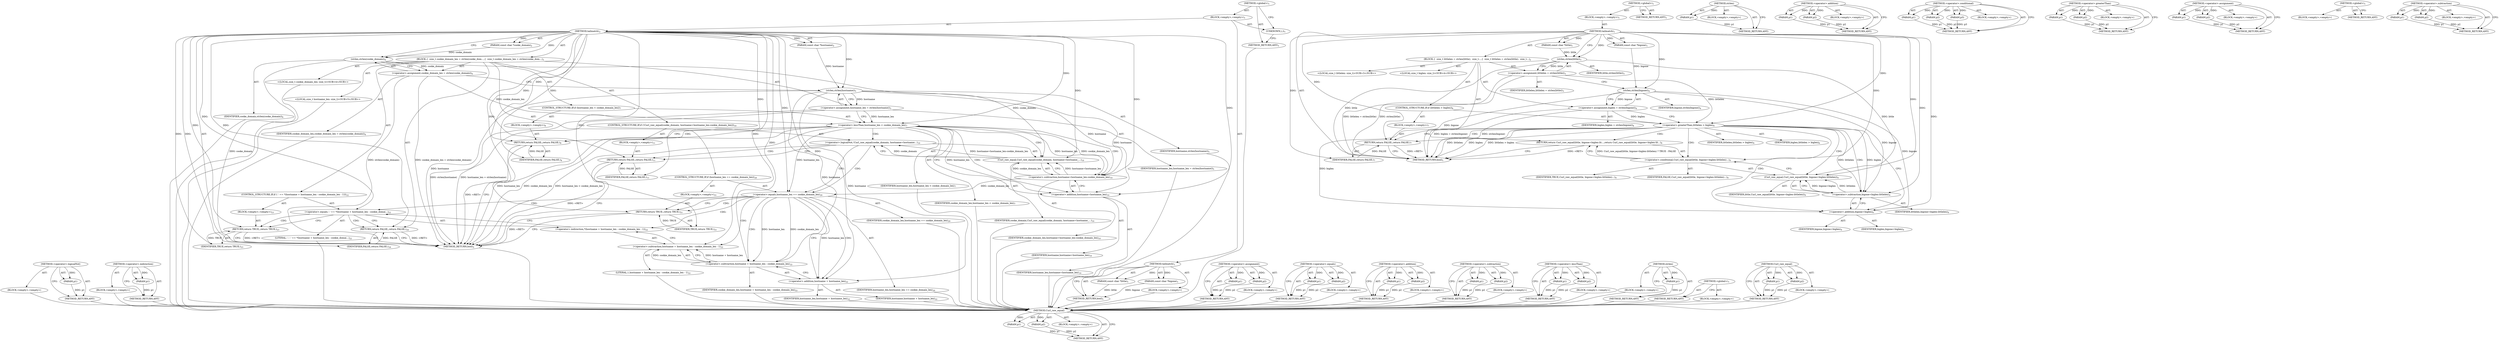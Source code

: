digraph "Curl_raw_equal" {
vulnerable_81 [label=<(METHOD,Curl_raw_equal)>];
vulnerable_82 [label=<(PARAM,p1)>];
vulnerable_83 [label=<(PARAM,p2)>];
vulnerable_84 [label=<(BLOCK,&lt;empty&gt;,&lt;empty&gt;)>];
vulnerable_85 [label=<(METHOD_RETURN,ANY)>];
vulnerable_6 [label=<(METHOD,&lt;global&gt;)<SUB>1</SUB>>];
vulnerable_7 [label=<(BLOCK,&lt;empty&gt;,&lt;empty&gt;)<SUB>1</SUB>>];
vulnerable_8 [label=<(METHOD,tailmatch)<SUB>1</SUB>>];
vulnerable_9 [label=<(PARAM,const char *little)<SUB>1</SUB>>];
vulnerable_10 [label=<(PARAM,const char *bigone)<SUB>1</SUB>>];
vulnerable_11 [label=<(BLOCK,{
  size_t littlelen = strlen(little);
  size_t...,{
  size_t littlelen = strlen(little);
  size_t...)<SUB>2</SUB>>];
vulnerable_12 [label="<(LOCAL,size_t littlelen: size_t)<SUB>3</SUB>>"];
vulnerable_13 [label=<(&lt;operator&gt;.assignment,littlelen = strlen(little))<SUB>3</SUB>>];
vulnerable_14 [label=<(IDENTIFIER,littlelen,littlelen = strlen(little))<SUB>3</SUB>>];
vulnerable_15 [label=<(strlen,strlen(little))<SUB>3</SUB>>];
vulnerable_16 [label=<(IDENTIFIER,little,strlen(little))<SUB>3</SUB>>];
vulnerable_17 [label="<(LOCAL,size_t biglen: size_t)<SUB>4</SUB>>"];
vulnerable_18 [label=<(&lt;operator&gt;.assignment,biglen = strlen(bigone))<SUB>4</SUB>>];
vulnerable_19 [label=<(IDENTIFIER,biglen,biglen = strlen(bigone))<SUB>4</SUB>>];
vulnerable_20 [label=<(strlen,strlen(bigone))<SUB>4</SUB>>];
vulnerable_21 [label=<(IDENTIFIER,bigone,strlen(bigone))<SUB>4</SUB>>];
vulnerable_22 [label=<(CONTROL_STRUCTURE,IF,if (littlelen &gt; biglen))<SUB>6</SUB>>];
vulnerable_23 [label=<(&lt;operator&gt;.greaterThan,littlelen &gt; biglen)<SUB>6</SUB>>];
vulnerable_24 [label=<(IDENTIFIER,littlelen,littlelen &gt; biglen)<SUB>6</SUB>>];
vulnerable_25 [label=<(IDENTIFIER,biglen,littlelen &gt; biglen)<SUB>6</SUB>>];
vulnerable_26 [label=<(BLOCK,&lt;empty&gt;,&lt;empty&gt;)<SUB>7</SUB>>];
vulnerable_27 [label=<(RETURN,return FALSE;,return FALSE;)<SUB>7</SUB>>];
vulnerable_28 [label=<(IDENTIFIER,FALSE,return FALSE;)<SUB>7</SUB>>];
vulnerable_29 [label=<(RETURN,return Curl_raw_equal(little, bigone+biglen-lit...,return Curl_raw_equal(little, bigone+biglen-lit...)<SUB>9</SUB>>];
vulnerable_30 [label=<(&lt;operator&gt;.conditional,Curl_raw_equal(little, bigone+biglen-littlelen)...)<SUB>9</SUB>>];
vulnerable_31 [label=<(Curl_raw_equal,Curl_raw_equal(little, bigone+biglen-littlelen))<SUB>9</SUB>>];
vulnerable_32 [label=<(IDENTIFIER,little,Curl_raw_equal(little, bigone+biglen-littlelen))<SUB>9</SUB>>];
vulnerable_33 [label=<(&lt;operator&gt;.subtraction,bigone+biglen-littlelen)<SUB>9</SUB>>];
vulnerable_34 [label=<(&lt;operator&gt;.addition,bigone+biglen)<SUB>9</SUB>>];
vulnerable_35 [label=<(IDENTIFIER,bigone,bigone+biglen)<SUB>9</SUB>>];
vulnerable_36 [label=<(IDENTIFIER,biglen,bigone+biglen)<SUB>9</SUB>>];
vulnerable_37 [label=<(IDENTIFIER,littlelen,bigone+biglen-littlelen)<SUB>9</SUB>>];
vulnerable_38 [label=<(IDENTIFIER,TRUE,Curl_raw_equal(little, bigone+biglen-littlelen)...)<SUB>9</SUB>>];
vulnerable_39 [label=<(IDENTIFIER,FALSE,Curl_raw_equal(little, bigone+biglen-littlelen)...)<SUB>9</SUB>>];
vulnerable_40 [label=<(METHOD_RETURN,bool)<SUB>1</SUB>>];
vulnerable_42 [label=<(METHOD_RETURN,ANY)<SUB>1</SUB>>];
vulnerable_66 [label=<(METHOD,strlen)>];
vulnerable_67 [label=<(PARAM,p1)>];
vulnerable_68 [label=<(BLOCK,&lt;empty&gt;,&lt;empty&gt;)>];
vulnerable_69 [label=<(METHOD_RETURN,ANY)>];
vulnerable_91 [label=<(METHOD,&lt;operator&gt;.addition)>];
vulnerable_92 [label=<(PARAM,p1)>];
vulnerable_93 [label=<(PARAM,p2)>];
vulnerable_94 [label=<(BLOCK,&lt;empty&gt;,&lt;empty&gt;)>];
vulnerable_95 [label=<(METHOD_RETURN,ANY)>];
vulnerable_75 [label=<(METHOD,&lt;operator&gt;.conditional)>];
vulnerable_76 [label=<(PARAM,p1)>];
vulnerable_77 [label=<(PARAM,p2)>];
vulnerable_78 [label=<(PARAM,p3)>];
vulnerable_79 [label=<(BLOCK,&lt;empty&gt;,&lt;empty&gt;)>];
vulnerable_80 [label=<(METHOD_RETURN,ANY)>];
vulnerable_70 [label=<(METHOD,&lt;operator&gt;.greaterThan)>];
vulnerable_71 [label=<(PARAM,p1)>];
vulnerable_72 [label=<(PARAM,p2)>];
vulnerable_73 [label=<(BLOCK,&lt;empty&gt;,&lt;empty&gt;)>];
vulnerable_74 [label=<(METHOD_RETURN,ANY)>];
vulnerable_61 [label=<(METHOD,&lt;operator&gt;.assignment)>];
vulnerable_62 [label=<(PARAM,p1)>];
vulnerable_63 [label=<(PARAM,p2)>];
vulnerable_64 [label=<(BLOCK,&lt;empty&gt;,&lt;empty&gt;)>];
vulnerable_65 [label=<(METHOD_RETURN,ANY)>];
vulnerable_55 [label=<(METHOD,&lt;global&gt;)<SUB>1</SUB>>];
vulnerable_56 [label=<(BLOCK,&lt;empty&gt;,&lt;empty&gt;)>];
vulnerable_57 [label=<(METHOD_RETURN,ANY)>];
vulnerable_86 [label=<(METHOD,&lt;operator&gt;.subtraction)>];
vulnerable_87 [label=<(PARAM,p1)>];
vulnerable_88 [label=<(PARAM,p2)>];
vulnerable_89 [label=<(BLOCK,&lt;empty&gt;,&lt;empty&gt;)>];
vulnerable_90 [label=<(METHOD_RETURN,ANY)>];
fixed_110 [label=<(METHOD,&lt;operator&gt;.logicalNot)>];
fixed_111 [label=<(PARAM,p1)>];
fixed_112 [label=<(BLOCK,&lt;empty&gt;,&lt;empty&gt;)>];
fixed_113 [label=<(METHOD_RETURN,ANY)>];
fixed_134 [label=<(METHOD,&lt;operator&gt;.indirection)>];
fixed_135 [label=<(PARAM,p1)>];
fixed_136 [label=<(BLOCK,&lt;empty&gt;,&lt;empty&gt;)>];
fixed_137 [label=<(METHOD_RETURN,ANY)>];
fixed_6 [label=<(METHOD,&lt;global&gt;)<SUB>1</SUB>>];
fixed_7 [label=<(BLOCK,&lt;empty&gt;,&lt;empty&gt;)<SUB>1</SUB>>];
fixed_8 [label=<(METHOD,tailmatch)<SUB>1</SUB>>];
fixed_9 [label=<(PARAM,const char *little)<SUB>1</SUB>>];
fixed_10 [label=<(PARAM,const char *bigone)<SUB>1</SUB>>];
fixed_11 [label=<(BLOCK,&lt;empty&gt;,&lt;empty&gt;)>];
fixed_12 [label=<(METHOD_RETURN,bool)<SUB>1</SUB>>];
fixed_14 [label=<(UNKNOWN,),))<SUB>1</SUB>>];
fixed_15 [label=<(METHOD,tailmatch)<SUB>2</SUB>>];
fixed_16 [label=<(PARAM,const char *cooke_domain)<SUB>2</SUB>>];
fixed_17 [label=<(PARAM,const char *hostname)<SUB>2</SUB>>];
fixed_18 [label=<(BLOCK,{
  size_t cookie_domain_len = strlen(cooke_dom...,{
  size_t cookie_domain_len = strlen(cooke_dom...)<SUB>3</SUB>>];
fixed_19 [label="<(LOCAL,size_t cookie_domain_len: size_t)<SUB>4</SUB>>"];
fixed_20 [label=<(&lt;operator&gt;.assignment,cookie_domain_len = strlen(cooke_domain))<SUB>4</SUB>>];
fixed_21 [label=<(IDENTIFIER,cookie_domain_len,cookie_domain_len = strlen(cooke_domain))<SUB>4</SUB>>];
fixed_22 [label=<(strlen,strlen(cooke_domain))<SUB>4</SUB>>];
fixed_23 [label=<(IDENTIFIER,cooke_domain,strlen(cooke_domain))<SUB>4</SUB>>];
fixed_24 [label="<(LOCAL,size_t hostname_len: size_t)<SUB>5</SUB>>"];
fixed_25 [label=<(&lt;operator&gt;.assignment,hostname_len = strlen(hostname))<SUB>5</SUB>>];
fixed_26 [label=<(IDENTIFIER,hostname_len,hostname_len = strlen(hostname))<SUB>5</SUB>>];
fixed_27 [label=<(strlen,strlen(hostname))<SUB>5</SUB>>];
fixed_28 [label=<(IDENTIFIER,hostname,strlen(hostname))<SUB>5</SUB>>];
fixed_29 [label=<(CONTROL_STRUCTURE,IF,if (hostname_len &lt; cookie_domain_len))<SUB>7</SUB>>];
fixed_30 [label=<(&lt;operator&gt;.lessThan,hostname_len &lt; cookie_domain_len)<SUB>7</SUB>>];
fixed_31 [label=<(IDENTIFIER,hostname_len,hostname_len &lt; cookie_domain_len)<SUB>7</SUB>>];
fixed_32 [label=<(IDENTIFIER,cookie_domain_len,hostname_len &lt; cookie_domain_len)<SUB>7</SUB>>];
fixed_33 [label=<(BLOCK,&lt;empty&gt;,&lt;empty&gt;)<SUB>8</SUB>>];
fixed_34 [label=<(RETURN,return FALSE;,return FALSE;)<SUB>8</SUB>>];
fixed_35 [label=<(IDENTIFIER,FALSE,return FALSE;)<SUB>8</SUB>>];
fixed_36 [label=<(CONTROL_STRUCTURE,IF,if (!Curl_raw_equal(cooke_domain, hostname+hostname_len-cookie_domain_len)))<SUB>10</SUB>>];
fixed_37 [label=<(&lt;operator&gt;.logicalNot,!Curl_raw_equal(cooke_domain, hostname+hostname...)<SUB>10</SUB>>];
fixed_38 [label=<(Curl_raw_equal,Curl_raw_equal(cooke_domain, hostname+hostname_...)<SUB>10</SUB>>];
fixed_39 [label=<(IDENTIFIER,cooke_domain,Curl_raw_equal(cooke_domain, hostname+hostname_...)<SUB>10</SUB>>];
fixed_40 [label=<(&lt;operator&gt;.subtraction,hostname+hostname_len-cookie_domain_len)<SUB>10</SUB>>];
fixed_41 [label=<(&lt;operator&gt;.addition,hostname+hostname_len)<SUB>10</SUB>>];
fixed_42 [label=<(IDENTIFIER,hostname,hostname+hostname_len)<SUB>10</SUB>>];
fixed_43 [label=<(IDENTIFIER,hostname_len,hostname+hostname_len)<SUB>10</SUB>>];
fixed_44 [label=<(IDENTIFIER,cookie_domain_len,hostname+hostname_len-cookie_domain_len)<SUB>10</SUB>>];
fixed_45 [label=<(BLOCK,&lt;empty&gt;,&lt;empty&gt;)<SUB>11</SUB>>];
fixed_46 [label=<(RETURN,return FALSE;,return FALSE;)<SUB>11</SUB>>];
fixed_47 [label=<(IDENTIFIER,FALSE,return FALSE;)<SUB>11</SUB>>];
fixed_48 [label=<(CONTROL_STRUCTURE,IF,if (hostname_len == cookie_domain_len))<SUB>20</SUB>>];
fixed_49 [label=<(&lt;operator&gt;.equals,hostname_len == cookie_domain_len)<SUB>20</SUB>>];
fixed_50 [label=<(IDENTIFIER,hostname_len,hostname_len == cookie_domain_len)<SUB>20</SUB>>];
fixed_51 [label=<(IDENTIFIER,cookie_domain_len,hostname_len == cookie_domain_len)<SUB>20</SUB>>];
fixed_52 [label=<(BLOCK,&lt;empty&gt;,&lt;empty&gt;)<SUB>21</SUB>>];
fixed_53 [label=<(RETURN,return TRUE;,return TRUE;)<SUB>21</SUB>>];
fixed_54 [label=<(IDENTIFIER,TRUE,return TRUE;)<SUB>21</SUB>>];
fixed_55 [label=<(CONTROL_STRUCTURE,IF,if ('.' == *(hostname + hostname_len - cookie_domain_len - 1)))<SUB>22</SUB>>];
fixed_56 [label=<(&lt;operator&gt;.equals,'.' == *(hostname + hostname_len - cookie_domai...)<SUB>22</SUB>>];
fixed_57 [label=<(LITERAL,'.','.' == *(hostname + hostname_len - cookie_domai...)<SUB>22</SUB>>];
fixed_58 [label=<(&lt;operator&gt;.indirection,*(hostname + hostname_len - cookie_domain_len - 1))<SUB>22</SUB>>];
fixed_59 [label=<(&lt;operator&gt;.subtraction,hostname + hostname_len - cookie_domain_len - 1)<SUB>22</SUB>>];
fixed_60 [label=<(&lt;operator&gt;.subtraction,hostname + hostname_len - cookie_domain_len)<SUB>22</SUB>>];
fixed_61 [label=<(&lt;operator&gt;.addition,hostname + hostname_len)<SUB>22</SUB>>];
fixed_62 [label=<(IDENTIFIER,hostname,hostname + hostname_len)<SUB>22</SUB>>];
fixed_63 [label=<(IDENTIFIER,hostname_len,hostname + hostname_len)<SUB>22</SUB>>];
fixed_64 [label=<(IDENTIFIER,cookie_domain_len,hostname + hostname_len - cookie_domain_len)<SUB>22</SUB>>];
fixed_65 [label=<(LITERAL,1,hostname + hostname_len - cookie_domain_len - 1)<SUB>22</SUB>>];
fixed_66 [label=<(BLOCK,&lt;empty&gt;,&lt;empty&gt;)<SUB>23</SUB>>];
fixed_67 [label=<(RETURN,return TRUE;,return TRUE;)<SUB>23</SUB>>];
fixed_68 [label=<(IDENTIFIER,TRUE,return TRUE;)<SUB>23</SUB>>];
fixed_69 [label=<(RETURN,return FALSE;,return FALSE;)<SUB>24</SUB>>];
fixed_70 [label=<(IDENTIFIER,FALSE,return FALSE;)<SUB>24</SUB>>];
fixed_71 [label=<(METHOD_RETURN,bool)<SUB>2</SUB>>];
fixed_73 [label=<(METHOD_RETURN,ANY)<SUB>1</SUB>>];
fixed_96 [label=<(METHOD,&lt;operator&gt;.assignment)>];
fixed_97 [label=<(PARAM,p1)>];
fixed_98 [label=<(PARAM,p2)>];
fixed_99 [label=<(BLOCK,&lt;empty&gt;,&lt;empty&gt;)>];
fixed_100 [label=<(METHOD_RETURN,ANY)>];
fixed_129 [label=<(METHOD,&lt;operator&gt;.equals)>];
fixed_130 [label=<(PARAM,p1)>];
fixed_131 [label=<(PARAM,p2)>];
fixed_132 [label=<(BLOCK,&lt;empty&gt;,&lt;empty&gt;)>];
fixed_133 [label=<(METHOD_RETURN,ANY)>];
fixed_124 [label=<(METHOD,&lt;operator&gt;.addition)>];
fixed_125 [label=<(PARAM,p1)>];
fixed_126 [label=<(PARAM,p2)>];
fixed_127 [label=<(BLOCK,&lt;empty&gt;,&lt;empty&gt;)>];
fixed_128 [label=<(METHOD_RETURN,ANY)>];
fixed_119 [label=<(METHOD,&lt;operator&gt;.subtraction)>];
fixed_120 [label=<(PARAM,p1)>];
fixed_121 [label=<(PARAM,p2)>];
fixed_122 [label=<(BLOCK,&lt;empty&gt;,&lt;empty&gt;)>];
fixed_123 [label=<(METHOD_RETURN,ANY)>];
fixed_105 [label=<(METHOD,&lt;operator&gt;.lessThan)>];
fixed_106 [label=<(PARAM,p1)>];
fixed_107 [label=<(PARAM,p2)>];
fixed_108 [label=<(BLOCK,&lt;empty&gt;,&lt;empty&gt;)>];
fixed_109 [label=<(METHOD_RETURN,ANY)>];
fixed_101 [label=<(METHOD,strlen)>];
fixed_102 [label=<(PARAM,p1)>];
fixed_103 [label=<(BLOCK,&lt;empty&gt;,&lt;empty&gt;)>];
fixed_104 [label=<(METHOD_RETURN,ANY)>];
fixed_90 [label=<(METHOD,&lt;global&gt;)<SUB>1</SUB>>];
fixed_91 [label=<(BLOCK,&lt;empty&gt;,&lt;empty&gt;)>];
fixed_92 [label=<(METHOD_RETURN,ANY)>];
fixed_114 [label=<(METHOD,Curl_raw_equal)>];
fixed_115 [label=<(PARAM,p1)>];
fixed_116 [label=<(PARAM,p2)>];
fixed_117 [label=<(BLOCK,&lt;empty&gt;,&lt;empty&gt;)>];
fixed_118 [label=<(METHOD_RETURN,ANY)>];
vulnerable_81 -> vulnerable_82  [key=0, label="AST: "];
vulnerable_81 -> vulnerable_82  [key=1, label="DDG: "];
vulnerable_81 -> vulnerable_84  [key=0, label="AST: "];
vulnerable_81 -> vulnerable_83  [key=0, label="AST: "];
vulnerable_81 -> vulnerable_83  [key=1, label="DDG: "];
vulnerable_81 -> vulnerable_85  [key=0, label="AST: "];
vulnerable_81 -> vulnerable_85  [key=1, label="CFG: "];
vulnerable_82 -> vulnerable_85  [key=0, label="DDG: p1"];
vulnerable_83 -> vulnerable_85  [key=0, label="DDG: p2"];
vulnerable_6 -> vulnerable_7  [key=0, label="AST: "];
vulnerable_6 -> vulnerable_42  [key=0, label="AST: "];
vulnerable_6 -> vulnerable_42  [key=1, label="CFG: "];
vulnerable_7 -> vulnerable_8  [key=0, label="AST: "];
vulnerable_8 -> vulnerable_9  [key=0, label="AST: "];
vulnerable_8 -> vulnerable_9  [key=1, label="DDG: "];
vulnerable_8 -> vulnerable_10  [key=0, label="AST: "];
vulnerable_8 -> vulnerable_10  [key=1, label="DDG: "];
vulnerable_8 -> vulnerable_11  [key=0, label="AST: "];
vulnerable_8 -> vulnerable_40  [key=0, label="AST: "];
vulnerable_8 -> vulnerable_15  [key=0, label="CFG: "];
vulnerable_8 -> vulnerable_15  [key=1, label="DDG: "];
vulnerable_8 -> vulnerable_30  [key=0, label="DDG: "];
vulnerable_8 -> vulnerable_20  [key=0, label="DDG: "];
vulnerable_8 -> vulnerable_23  [key=0, label="DDG: "];
vulnerable_8 -> vulnerable_27  [key=0, label="DDG: "];
vulnerable_8 -> vulnerable_28  [key=0, label="DDG: "];
vulnerable_8 -> vulnerable_31  [key=0, label="DDG: "];
vulnerable_8 -> vulnerable_33  [key=0, label="DDG: "];
vulnerable_8 -> vulnerable_34  [key=0, label="DDG: "];
vulnerable_9 -> vulnerable_15  [key=0, label="DDG: little"];
vulnerable_10 -> vulnerable_20  [key=0, label="DDG: bigone"];
vulnerable_11 -> vulnerable_12  [key=0, label="AST: "];
vulnerable_11 -> vulnerable_13  [key=0, label="AST: "];
vulnerable_11 -> vulnerable_17  [key=0, label="AST: "];
vulnerable_11 -> vulnerable_18  [key=0, label="AST: "];
vulnerable_11 -> vulnerable_22  [key=0, label="AST: "];
vulnerable_11 -> vulnerable_29  [key=0, label="AST: "];
vulnerable_13 -> vulnerable_14  [key=0, label="AST: "];
vulnerable_13 -> vulnerable_15  [key=0, label="AST: "];
vulnerable_13 -> vulnerable_20  [key=0, label="CFG: "];
vulnerable_13 -> vulnerable_40  [key=0, label="DDG: strlen(little)"];
vulnerable_13 -> vulnerable_40  [key=1, label="DDG: littlelen = strlen(little)"];
vulnerable_13 -> vulnerable_23  [key=0, label="DDG: littlelen"];
vulnerable_15 -> vulnerable_16  [key=0, label="AST: "];
vulnerable_15 -> vulnerable_13  [key=0, label="CFG: "];
vulnerable_15 -> vulnerable_13  [key=1, label="DDG: little"];
vulnerable_15 -> vulnerable_40  [key=0, label="DDG: little"];
vulnerable_15 -> vulnerable_31  [key=0, label="DDG: little"];
vulnerable_18 -> vulnerable_19  [key=0, label="AST: "];
vulnerable_18 -> vulnerable_20  [key=0, label="AST: "];
vulnerable_18 -> vulnerable_23  [key=0, label="CFG: "];
vulnerable_18 -> vulnerable_23  [key=1, label="DDG: biglen"];
vulnerable_18 -> vulnerable_40  [key=0, label="DDG: strlen(bigone)"];
vulnerable_18 -> vulnerable_40  [key=1, label="DDG: biglen = strlen(bigone)"];
vulnerable_20 -> vulnerable_21  [key=0, label="AST: "];
vulnerable_20 -> vulnerable_18  [key=0, label="CFG: "];
vulnerable_20 -> vulnerable_18  [key=1, label="DDG: bigone"];
vulnerable_20 -> vulnerable_40  [key=0, label="DDG: bigone"];
vulnerable_20 -> vulnerable_33  [key=0, label="DDG: bigone"];
vulnerable_20 -> vulnerable_34  [key=0, label="DDG: bigone"];
vulnerable_22 -> vulnerable_23  [key=0, label="AST: "];
vulnerable_22 -> vulnerable_26  [key=0, label="AST: "];
vulnerable_23 -> vulnerable_24  [key=0, label="AST: "];
vulnerable_23 -> vulnerable_25  [key=0, label="AST: "];
vulnerable_23 -> vulnerable_27  [key=0, label="CFG: "];
vulnerable_23 -> vulnerable_27  [key=1, label="CDG: "];
vulnerable_23 -> vulnerable_34  [key=0, label="CFG: "];
vulnerable_23 -> vulnerable_34  [key=1, label="DDG: biglen"];
vulnerable_23 -> vulnerable_34  [key=2, label="CDG: "];
vulnerable_23 -> vulnerable_40  [key=0, label="DDG: littlelen"];
vulnerable_23 -> vulnerable_40  [key=1, label="DDG: biglen"];
vulnerable_23 -> vulnerable_40  [key=2, label="DDG: littlelen &gt; biglen"];
vulnerable_23 -> vulnerable_33  [key=0, label="DDG: biglen"];
vulnerable_23 -> vulnerable_33  [key=1, label="DDG: littlelen"];
vulnerable_23 -> vulnerable_33  [key=2, label="CDG: "];
vulnerable_23 -> vulnerable_30  [key=0, label="CDG: "];
vulnerable_23 -> vulnerable_29  [key=0, label="CDG: "];
vulnerable_23 -> vulnerable_31  [key=0, label="CDG: "];
vulnerable_26 -> vulnerable_27  [key=0, label="AST: "];
vulnerable_27 -> vulnerable_28  [key=0, label="AST: "];
vulnerable_27 -> vulnerable_40  [key=0, label="CFG: "];
vulnerable_27 -> vulnerable_40  [key=1, label="DDG: &lt;RET&gt;"];
vulnerable_28 -> vulnerable_27  [key=0, label="DDG: FALSE"];
vulnerable_29 -> vulnerable_30  [key=0, label="AST: "];
vulnerable_29 -> vulnerable_40  [key=0, label="CFG: "];
vulnerable_29 -> vulnerable_40  [key=1, label="DDG: &lt;RET&gt;"];
vulnerable_30 -> vulnerable_31  [key=0, label="AST: "];
vulnerable_30 -> vulnerable_38  [key=0, label="AST: "];
vulnerable_30 -> vulnerable_39  [key=0, label="AST: "];
vulnerable_30 -> vulnerable_29  [key=0, label="CFG: "];
vulnerable_30 -> vulnerable_29  [key=1, label="DDG: Curl_raw_equal(little, bigone+biglen-littlelen) ? TRUE : FALSE"];
vulnerable_31 -> vulnerable_32  [key=0, label="AST: "];
vulnerable_31 -> vulnerable_33  [key=0, label="AST: "];
vulnerable_31 -> vulnerable_30  [key=0, label="CFG: "];
vulnerable_33 -> vulnerable_34  [key=0, label="AST: "];
vulnerable_33 -> vulnerable_37  [key=0, label="AST: "];
vulnerable_33 -> vulnerable_31  [key=0, label="CFG: "];
vulnerable_33 -> vulnerable_31  [key=1, label="DDG: bigone+biglen"];
vulnerable_33 -> vulnerable_31  [key=2, label="DDG: littlelen"];
vulnerable_34 -> vulnerable_35  [key=0, label="AST: "];
vulnerable_34 -> vulnerable_36  [key=0, label="AST: "];
vulnerable_34 -> vulnerable_33  [key=0, label="CFG: "];
vulnerable_66 -> vulnerable_67  [key=0, label="AST: "];
vulnerable_66 -> vulnerable_67  [key=1, label="DDG: "];
vulnerable_66 -> vulnerable_68  [key=0, label="AST: "];
vulnerable_66 -> vulnerable_69  [key=0, label="AST: "];
vulnerable_66 -> vulnerable_69  [key=1, label="CFG: "];
vulnerable_67 -> vulnerable_69  [key=0, label="DDG: p1"];
vulnerable_91 -> vulnerable_92  [key=0, label="AST: "];
vulnerable_91 -> vulnerable_92  [key=1, label="DDG: "];
vulnerable_91 -> vulnerable_94  [key=0, label="AST: "];
vulnerable_91 -> vulnerable_93  [key=0, label="AST: "];
vulnerable_91 -> vulnerable_93  [key=1, label="DDG: "];
vulnerable_91 -> vulnerable_95  [key=0, label="AST: "];
vulnerable_91 -> vulnerable_95  [key=1, label="CFG: "];
vulnerable_92 -> vulnerable_95  [key=0, label="DDG: p1"];
vulnerable_93 -> vulnerable_95  [key=0, label="DDG: p2"];
vulnerable_75 -> vulnerable_76  [key=0, label="AST: "];
vulnerable_75 -> vulnerable_76  [key=1, label="DDG: "];
vulnerable_75 -> vulnerable_79  [key=0, label="AST: "];
vulnerable_75 -> vulnerable_77  [key=0, label="AST: "];
vulnerable_75 -> vulnerable_77  [key=1, label="DDG: "];
vulnerable_75 -> vulnerable_80  [key=0, label="AST: "];
vulnerable_75 -> vulnerable_80  [key=1, label="CFG: "];
vulnerable_75 -> vulnerable_78  [key=0, label="AST: "];
vulnerable_75 -> vulnerable_78  [key=1, label="DDG: "];
vulnerable_76 -> vulnerable_80  [key=0, label="DDG: p1"];
vulnerable_77 -> vulnerable_80  [key=0, label="DDG: p2"];
vulnerable_78 -> vulnerable_80  [key=0, label="DDG: p3"];
vulnerable_70 -> vulnerable_71  [key=0, label="AST: "];
vulnerable_70 -> vulnerable_71  [key=1, label="DDG: "];
vulnerable_70 -> vulnerable_73  [key=0, label="AST: "];
vulnerable_70 -> vulnerable_72  [key=0, label="AST: "];
vulnerable_70 -> vulnerable_72  [key=1, label="DDG: "];
vulnerable_70 -> vulnerable_74  [key=0, label="AST: "];
vulnerable_70 -> vulnerable_74  [key=1, label="CFG: "];
vulnerable_71 -> vulnerable_74  [key=0, label="DDG: p1"];
vulnerable_72 -> vulnerable_74  [key=0, label="DDG: p2"];
vulnerable_61 -> vulnerable_62  [key=0, label="AST: "];
vulnerable_61 -> vulnerable_62  [key=1, label="DDG: "];
vulnerable_61 -> vulnerable_64  [key=0, label="AST: "];
vulnerable_61 -> vulnerable_63  [key=0, label="AST: "];
vulnerable_61 -> vulnerable_63  [key=1, label="DDG: "];
vulnerable_61 -> vulnerable_65  [key=0, label="AST: "];
vulnerable_61 -> vulnerable_65  [key=1, label="CFG: "];
vulnerable_62 -> vulnerable_65  [key=0, label="DDG: p1"];
vulnerable_63 -> vulnerable_65  [key=0, label="DDG: p2"];
vulnerable_55 -> vulnerable_56  [key=0, label="AST: "];
vulnerable_55 -> vulnerable_57  [key=0, label="AST: "];
vulnerable_55 -> vulnerable_57  [key=1, label="CFG: "];
vulnerable_86 -> vulnerable_87  [key=0, label="AST: "];
vulnerable_86 -> vulnerable_87  [key=1, label="DDG: "];
vulnerable_86 -> vulnerable_89  [key=0, label="AST: "];
vulnerable_86 -> vulnerable_88  [key=0, label="AST: "];
vulnerable_86 -> vulnerable_88  [key=1, label="DDG: "];
vulnerable_86 -> vulnerable_90  [key=0, label="AST: "];
vulnerable_86 -> vulnerable_90  [key=1, label="CFG: "];
vulnerable_87 -> vulnerable_90  [key=0, label="DDG: p1"];
vulnerable_88 -> vulnerable_90  [key=0, label="DDG: p2"];
fixed_110 -> fixed_111  [key=0, label="AST: "];
fixed_110 -> fixed_111  [key=1, label="DDG: "];
fixed_110 -> fixed_112  [key=0, label="AST: "];
fixed_110 -> fixed_113  [key=0, label="AST: "];
fixed_110 -> fixed_113  [key=1, label="CFG: "];
fixed_111 -> fixed_113  [key=0, label="DDG: p1"];
fixed_112 -> vulnerable_81  [key=0];
fixed_113 -> vulnerable_81  [key=0];
fixed_134 -> fixed_135  [key=0, label="AST: "];
fixed_134 -> fixed_135  [key=1, label="DDG: "];
fixed_134 -> fixed_136  [key=0, label="AST: "];
fixed_134 -> fixed_137  [key=0, label="AST: "];
fixed_134 -> fixed_137  [key=1, label="CFG: "];
fixed_135 -> fixed_137  [key=0, label="DDG: p1"];
fixed_136 -> vulnerable_81  [key=0];
fixed_137 -> vulnerable_81  [key=0];
fixed_6 -> fixed_7  [key=0, label="AST: "];
fixed_6 -> fixed_73  [key=0, label="AST: "];
fixed_6 -> fixed_14  [key=0, label="CFG: "];
fixed_7 -> fixed_8  [key=0, label="AST: "];
fixed_7 -> fixed_14  [key=0, label="AST: "];
fixed_7 -> fixed_15  [key=0, label="AST: "];
fixed_8 -> fixed_9  [key=0, label="AST: "];
fixed_8 -> fixed_9  [key=1, label="DDG: "];
fixed_8 -> fixed_10  [key=0, label="AST: "];
fixed_8 -> fixed_10  [key=1, label="DDG: "];
fixed_8 -> fixed_11  [key=0, label="AST: "];
fixed_8 -> fixed_12  [key=0, label="AST: "];
fixed_8 -> fixed_12  [key=1, label="CFG: "];
fixed_9 -> fixed_12  [key=0, label="DDG: little"];
fixed_10 -> fixed_12  [key=0, label="DDG: bigone"];
fixed_11 -> vulnerable_81  [key=0];
fixed_12 -> vulnerable_81  [key=0];
fixed_14 -> fixed_73  [key=0, label="CFG: "];
fixed_15 -> fixed_16  [key=0, label="AST: "];
fixed_15 -> fixed_16  [key=1, label="DDG: "];
fixed_15 -> fixed_17  [key=0, label="AST: "];
fixed_15 -> fixed_17  [key=1, label="DDG: "];
fixed_15 -> fixed_18  [key=0, label="AST: "];
fixed_15 -> fixed_71  [key=0, label="AST: "];
fixed_15 -> fixed_22  [key=0, label="CFG: "];
fixed_15 -> fixed_22  [key=1, label="DDG: "];
fixed_15 -> fixed_69  [key=0, label="DDG: "];
fixed_15 -> fixed_70  [key=0, label="DDG: "];
fixed_15 -> fixed_27  [key=0, label="DDG: "];
fixed_15 -> fixed_30  [key=0, label="DDG: "];
fixed_15 -> fixed_34  [key=0, label="DDG: "];
fixed_15 -> fixed_46  [key=0, label="DDG: "];
fixed_15 -> fixed_49  [key=0, label="DDG: "];
fixed_15 -> fixed_53  [key=0, label="DDG: "];
fixed_15 -> fixed_56  [key=0, label="DDG: "];
fixed_15 -> fixed_67  [key=0, label="DDG: "];
fixed_15 -> fixed_35  [key=0, label="DDG: "];
fixed_15 -> fixed_38  [key=0, label="DDG: "];
fixed_15 -> fixed_47  [key=0, label="DDG: "];
fixed_15 -> fixed_54  [key=0, label="DDG: "];
fixed_15 -> fixed_68  [key=0, label="DDG: "];
fixed_15 -> fixed_40  [key=0, label="DDG: "];
fixed_15 -> fixed_59  [key=0, label="DDG: "];
fixed_15 -> fixed_41  [key=0, label="DDG: "];
fixed_15 -> fixed_60  [key=0, label="DDG: "];
fixed_15 -> fixed_61  [key=0, label="DDG: "];
fixed_16 -> fixed_22  [key=0, label="DDG: cooke_domain"];
fixed_17 -> fixed_27  [key=0, label="DDG: hostname"];
fixed_18 -> fixed_19  [key=0, label="AST: "];
fixed_18 -> fixed_20  [key=0, label="AST: "];
fixed_18 -> fixed_24  [key=0, label="AST: "];
fixed_18 -> fixed_25  [key=0, label="AST: "];
fixed_18 -> fixed_29  [key=0, label="AST: "];
fixed_18 -> fixed_36  [key=0, label="AST: "];
fixed_18 -> fixed_48  [key=0, label="AST: "];
fixed_18 -> fixed_55  [key=0, label="AST: "];
fixed_18 -> fixed_69  [key=0, label="AST: "];
fixed_19 -> vulnerable_81  [key=0];
fixed_20 -> fixed_21  [key=0, label="AST: "];
fixed_20 -> fixed_22  [key=0, label="AST: "];
fixed_20 -> fixed_27  [key=0, label="CFG: "];
fixed_20 -> fixed_71  [key=0, label="DDG: strlen(cooke_domain)"];
fixed_20 -> fixed_71  [key=1, label="DDG: cookie_domain_len = strlen(cooke_domain)"];
fixed_20 -> fixed_30  [key=0, label="DDG: cookie_domain_len"];
fixed_21 -> vulnerable_81  [key=0];
fixed_22 -> fixed_23  [key=0, label="AST: "];
fixed_22 -> fixed_20  [key=0, label="CFG: "];
fixed_22 -> fixed_20  [key=1, label="DDG: cooke_domain"];
fixed_22 -> fixed_71  [key=0, label="DDG: cooke_domain"];
fixed_22 -> fixed_38  [key=0, label="DDG: cooke_domain"];
fixed_23 -> vulnerable_81  [key=0];
fixed_24 -> vulnerable_81  [key=0];
fixed_25 -> fixed_26  [key=0, label="AST: "];
fixed_25 -> fixed_27  [key=0, label="AST: "];
fixed_25 -> fixed_30  [key=0, label="CFG: "];
fixed_25 -> fixed_30  [key=1, label="DDG: hostname_len"];
fixed_25 -> fixed_71  [key=0, label="DDG: strlen(hostname)"];
fixed_25 -> fixed_71  [key=1, label="DDG: hostname_len = strlen(hostname)"];
fixed_26 -> vulnerable_81  [key=0];
fixed_27 -> fixed_28  [key=0, label="AST: "];
fixed_27 -> fixed_25  [key=0, label="CFG: "];
fixed_27 -> fixed_25  [key=1, label="DDG: hostname"];
fixed_27 -> fixed_71  [key=0, label="DDG: hostname"];
fixed_27 -> fixed_40  [key=0, label="DDG: hostname"];
fixed_27 -> fixed_41  [key=0, label="DDG: hostname"];
fixed_27 -> fixed_60  [key=0, label="DDG: hostname"];
fixed_27 -> fixed_61  [key=0, label="DDG: hostname"];
fixed_28 -> vulnerable_81  [key=0];
fixed_29 -> fixed_30  [key=0, label="AST: "];
fixed_29 -> fixed_33  [key=0, label="AST: "];
fixed_30 -> fixed_31  [key=0, label="AST: "];
fixed_30 -> fixed_32  [key=0, label="AST: "];
fixed_30 -> fixed_34  [key=0, label="CFG: "];
fixed_30 -> fixed_34  [key=1, label="CDG: "];
fixed_30 -> fixed_41  [key=0, label="CFG: "];
fixed_30 -> fixed_41  [key=1, label="DDG: hostname_len"];
fixed_30 -> fixed_41  [key=2, label="CDG: "];
fixed_30 -> fixed_71  [key=0, label="DDG: hostname_len"];
fixed_30 -> fixed_71  [key=1, label="DDG: cookie_domain_len"];
fixed_30 -> fixed_71  [key=2, label="DDG: hostname_len &lt; cookie_domain_len"];
fixed_30 -> fixed_49  [key=0, label="DDG: hostname_len"];
fixed_30 -> fixed_40  [key=0, label="DDG: hostname_len"];
fixed_30 -> fixed_40  [key=1, label="DDG: cookie_domain_len"];
fixed_30 -> fixed_40  [key=2, label="CDG: "];
fixed_30 -> fixed_37  [key=0, label="CDG: "];
fixed_30 -> fixed_38  [key=0, label="CDG: "];
fixed_31 -> vulnerable_81  [key=0];
fixed_32 -> vulnerable_81  [key=0];
fixed_33 -> fixed_34  [key=0, label="AST: "];
fixed_34 -> fixed_35  [key=0, label="AST: "];
fixed_34 -> fixed_71  [key=0, label="CFG: "];
fixed_34 -> fixed_71  [key=1, label="DDG: &lt;RET&gt;"];
fixed_35 -> fixed_34  [key=0, label="DDG: FALSE"];
fixed_36 -> fixed_37  [key=0, label="AST: "];
fixed_36 -> fixed_45  [key=0, label="AST: "];
fixed_37 -> fixed_38  [key=0, label="AST: "];
fixed_37 -> fixed_46  [key=0, label="CFG: "];
fixed_37 -> fixed_46  [key=1, label="CDG: "];
fixed_37 -> fixed_49  [key=0, label="CFG: "];
fixed_37 -> fixed_49  [key=1, label="CDG: "];
fixed_38 -> fixed_39  [key=0, label="AST: "];
fixed_38 -> fixed_40  [key=0, label="AST: "];
fixed_38 -> fixed_37  [key=0, label="CFG: "];
fixed_38 -> fixed_37  [key=1, label="DDG: cooke_domain"];
fixed_38 -> fixed_37  [key=2, label="DDG: hostname+hostname_len-cookie_domain_len"];
fixed_39 -> vulnerable_81  [key=0];
fixed_40 -> fixed_41  [key=0, label="AST: "];
fixed_40 -> fixed_44  [key=0, label="AST: "];
fixed_40 -> fixed_38  [key=0, label="CFG: "];
fixed_40 -> fixed_38  [key=1, label="DDG: hostname+hostname_len"];
fixed_40 -> fixed_38  [key=2, label="DDG: cookie_domain_len"];
fixed_40 -> fixed_49  [key=0, label="DDG: cookie_domain_len"];
fixed_41 -> fixed_42  [key=0, label="AST: "];
fixed_41 -> fixed_43  [key=0, label="AST: "];
fixed_41 -> fixed_40  [key=0, label="CFG: "];
fixed_42 -> vulnerable_81  [key=0];
fixed_43 -> vulnerable_81  [key=0];
fixed_44 -> vulnerable_81  [key=0];
fixed_45 -> fixed_46  [key=0, label="AST: "];
fixed_46 -> fixed_47  [key=0, label="AST: "];
fixed_46 -> fixed_71  [key=0, label="CFG: "];
fixed_46 -> fixed_71  [key=1, label="DDG: &lt;RET&gt;"];
fixed_47 -> fixed_46  [key=0, label="DDG: FALSE"];
fixed_48 -> fixed_49  [key=0, label="AST: "];
fixed_48 -> fixed_52  [key=0, label="AST: "];
fixed_49 -> fixed_50  [key=0, label="AST: "];
fixed_49 -> fixed_51  [key=0, label="AST: "];
fixed_49 -> fixed_53  [key=0, label="CFG: "];
fixed_49 -> fixed_53  [key=1, label="CDG: "];
fixed_49 -> fixed_61  [key=0, label="CFG: "];
fixed_49 -> fixed_61  [key=1, label="DDG: hostname_len"];
fixed_49 -> fixed_61  [key=2, label="CDG: "];
fixed_49 -> fixed_60  [key=0, label="DDG: hostname_len"];
fixed_49 -> fixed_60  [key=1, label="DDG: cookie_domain_len"];
fixed_49 -> fixed_60  [key=2, label="CDG: "];
fixed_49 -> fixed_58  [key=0, label="CDG: "];
fixed_49 -> fixed_56  [key=0, label="CDG: "];
fixed_49 -> fixed_59  [key=0, label="CDG: "];
fixed_50 -> vulnerable_81  [key=0];
fixed_51 -> vulnerable_81  [key=0];
fixed_52 -> fixed_53  [key=0, label="AST: "];
fixed_53 -> fixed_54  [key=0, label="AST: "];
fixed_53 -> fixed_71  [key=0, label="CFG: "];
fixed_53 -> fixed_71  [key=1, label="DDG: &lt;RET&gt;"];
fixed_54 -> fixed_53  [key=0, label="DDG: TRUE"];
fixed_55 -> fixed_56  [key=0, label="AST: "];
fixed_55 -> fixed_66  [key=0, label="AST: "];
fixed_56 -> fixed_57  [key=0, label="AST: "];
fixed_56 -> fixed_58  [key=0, label="AST: "];
fixed_56 -> fixed_67  [key=0, label="CFG: "];
fixed_56 -> fixed_67  [key=1, label="CDG: "];
fixed_56 -> fixed_69  [key=0, label="CFG: "];
fixed_56 -> fixed_69  [key=1, label="CDG: "];
fixed_57 -> vulnerable_81  [key=0];
fixed_58 -> fixed_59  [key=0, label="AST: "];
fixed_58 -> fixed_56  [key=0, label="CFG: "];
fixed_59 -> fixed_60  [key=0, label="AST: "];
fixed_59 -> fixed_65  [key=0, label="AST: "];
fixed_59 -> fixed_58  [key=0, label="CFG: "];
fixed_60 -> fixed_61  [key=0, label="AST: "];
fixed_60 -> fixed_64  [key=0, label="AST: "];
fixed_60 -> fixed_59  [key=0, label="CFG: "];
fixed_60 -> fixed_59  [key=1, label="DDG: hostname + hostname_len"];
fixed_60 -> fixed_59  [key=2, label="DDG: cookie_domain_len"];
fixed_61 -> fixed_62  [key=0, label="AST: "];
fixed_61 -> fixed_63  [key=0, label="AST: "];
fixed_61 -> fixed_60  [key=0, label="CFG: "];
fixed_62 -> vulnerable_81  [key=0];
fixed_63 -> vulnerable_81  [key=0];
fixed_64 -> vulnerable_81  [key=0];
fixed_65 -> vulnerable_81  [key=0];
fixed_66 -> fixed_67  [key=0, label="AST: "];
fixed_67 -> fixed_68  [key=0, label="AST: "];
fixed_67 -> fixed_71  [key=0, label="CFG: "];
fixed_67 -> fixed_71  [key=1, label="DDG: &lt;RET&gt;"];
fixed_68 -> fixed_67  [key=0, label="DDG: TRUE"];
fixed_69 -> fixed_70  [key=0, label="AST: "];
fixed_69 -> fixed_71  [key=0, label="CFG: "];
fixed_69 -> fixed_71  [key=1, label="DDG: &lt;RET&gt;"];
fixed_70 -> fixed_69  [key=0, label="DDG: FALSE"];
fixed_71 -> vulnerable_81  [key=0];
fixed_73 -> vulnerable_81  [key=0];
fixed_96 -> fixed_97  [key=0, label="AST: "];
fixed_96 -> fixed_97  [key=1, label="DDG: "];
fixed_96 -> fixed_99  [key=0, label="AST: "];
fixed_96 -> fixed_98  [key=0, label="AST: "];
fixed_96 -> fixed_98  [key=1, label="DDG: "];
fixed_96 -> fixed_100  [key=0, label="AST: "];
fixed_96 -> fixed_100  [key=1, label="CFG: "];
fixed_97 -> fixed_100  [key=0, label="DDG: p1"];
fixed_98 -> fixed_100  [key=0, label="DDG: p2"];
fixed_99 -> vulnerable_81  [key=0];
fixed_100 -> vulnerable_81  [key=0];
fixed_129 -> fixed_130  [key=0, label="AST: "];
fixed_129 -> fixed_130  [key=1, label="DDG: "];
fixed_129 -> fixed_132  [key=0, label="AST: "];
fixed_129 -> fixed_131  [key=0, label="AST: "];
fixed_129 -> fixed_131  [key=1, label="DDG: "];
fixed_129 -> fixed_133  [key=0, label="AST: "];
fixed_129 -> fixed_133  [key=1, label="CFG: "];
fixed_130 -> fixed_133  [key=0, label="DDG: p1"];
fixed_131 -> fixed_133  [key=0, label="DDG: p2"];
fixed_132 -> vulnerable_81  [key=0];
fixed_133 -> vulnerable_81  [key=0];
fixed_124 -> fixed_125  [key=0, label="AST: "];
fixed_124 -> fixed_125  [key=1, label="DDG: "];
fixed_124 -> fixed_127  [key=0, label="AST: "];
fixed_124 -> fixed_126  [key=0, label="AST: "];
fixed_124 -> fixed_126  [key=1, label="DDG: "];
fixed_124 -> fixed_128  [key=0, label="AST: "];
fixed_124 -> fixed_128  [key=1, label="CFG: "];
fixed_125 -> fixed_128  [key=0, label="DDG: p1"];
fixed_126 -> fixed_128  [key=0, label="DDG: p2"];
fixed_127 -> vulnerable_81  [key=0];
fixed_128 -> vulnerable_81  [key=0];
fixed_119 -> fixed_120  [key=0, label="AST: "];
fixed_119 -> fixed_120  [key=1, label="DDG: "];
fixed_119 -> fixed_122  [key=0, label="AST: "];
fixed_119 -> fixed_121  [key=0, label="AST: "];
fixed_119 -> fixed_121  [key=1, label="DDG: "];
fixed_119 -> fixed_123  [key=0, label="AST: "];
fixed_119 -> fixed_123  [key=1, label="CFG: "];
fixed_120 -> fixed_123  [key=0, label="DDG: p1"];
fixed_121 -> fixed_123  [key=0, label="DDG: p2"];
fixed_122 -> vulnerable_81  [key=0];
fixed_123 -> vulnerable_81  [key=0];
fixed_105 -> fixed_106  [key=0, label="AST: "];
fixed_105 -> fixed_106  [key=1, label="DDG: "];
fixed_105 -> fixed_108  [key=0, label="AST: "];
fixed_105 -> fixed_107  [key=0, label="AST: "];
fixed_105 -> fixed_107  [key=1, label="DDG: "];
fixed_105 -> fixed_109  [key=0, label="AST: "];
fixed_105 -> fixed_109  [key=1, label="CFG: "];
fixed_106 -> fixed_109  [key=0, label="DDG: p1"];
fixed_107 -> fixed_109  [key=0, label="DDG: p2"];
fixed_108 -> vulnerable_81  [key=0];
fixed_109 -> vulnerable_81  [key=0];
fixed_101 -> fixed_102  [key=0, label="AST: "];
fixed_101 -> fixed_102  [key=1, label="DDG: "];
fixed_101 -> fixed_103  [key=0, label="AST: "];
fixed_101 -> fixed_104  [key=0, label="AST: "];
fixed_101 -> fixed_104  [key=1, label="CFG: "];
fixed_102 -> fixed_104  [key=0, label="DDG: p1"];
fixed_103 -> vulnerable_81  [key=0];
fixed_104 -> vulnerable_81  [key=0];
fixed_90 -> fixed_91  [key=0, label="AST: "];
fixed_90 -> fixed_92  [key=0, label="AST: "];
fixed_90 -> fixed_92  [key=1, label="CFG: "];
fixed_91 -> vulnerable_81  [key=0];
fixed_92 -> vulnerable_81  [key=0];
fixed_114 -> fixed_115  [key=0, label="AST: "];
fixed_114 -> fixed_115  [key=1, label="DDG: "];
fixed_114 -> fixed_117  [key=0, label="AST: "];
fixed_114 -> fixed_116  [key=0, label="AST: "];
fixed_114 -> fixed_116  [key=1, label="DDG: "];
fixed_114 -> fixed_118  [key=0, label="AST: "];
fixed_114 -> fixed_118  [key=1, label="CFG: "];
fixed_115 -> fixed_118  [key=0, label="DDG: p1"];
fixed_116 -> fixed_118  [key=0, label="DDG: p2"];
fixed_117 -> vulnerable_81  [key=0];
fixed_118 -> vulnerable_81  [key=0];
}

